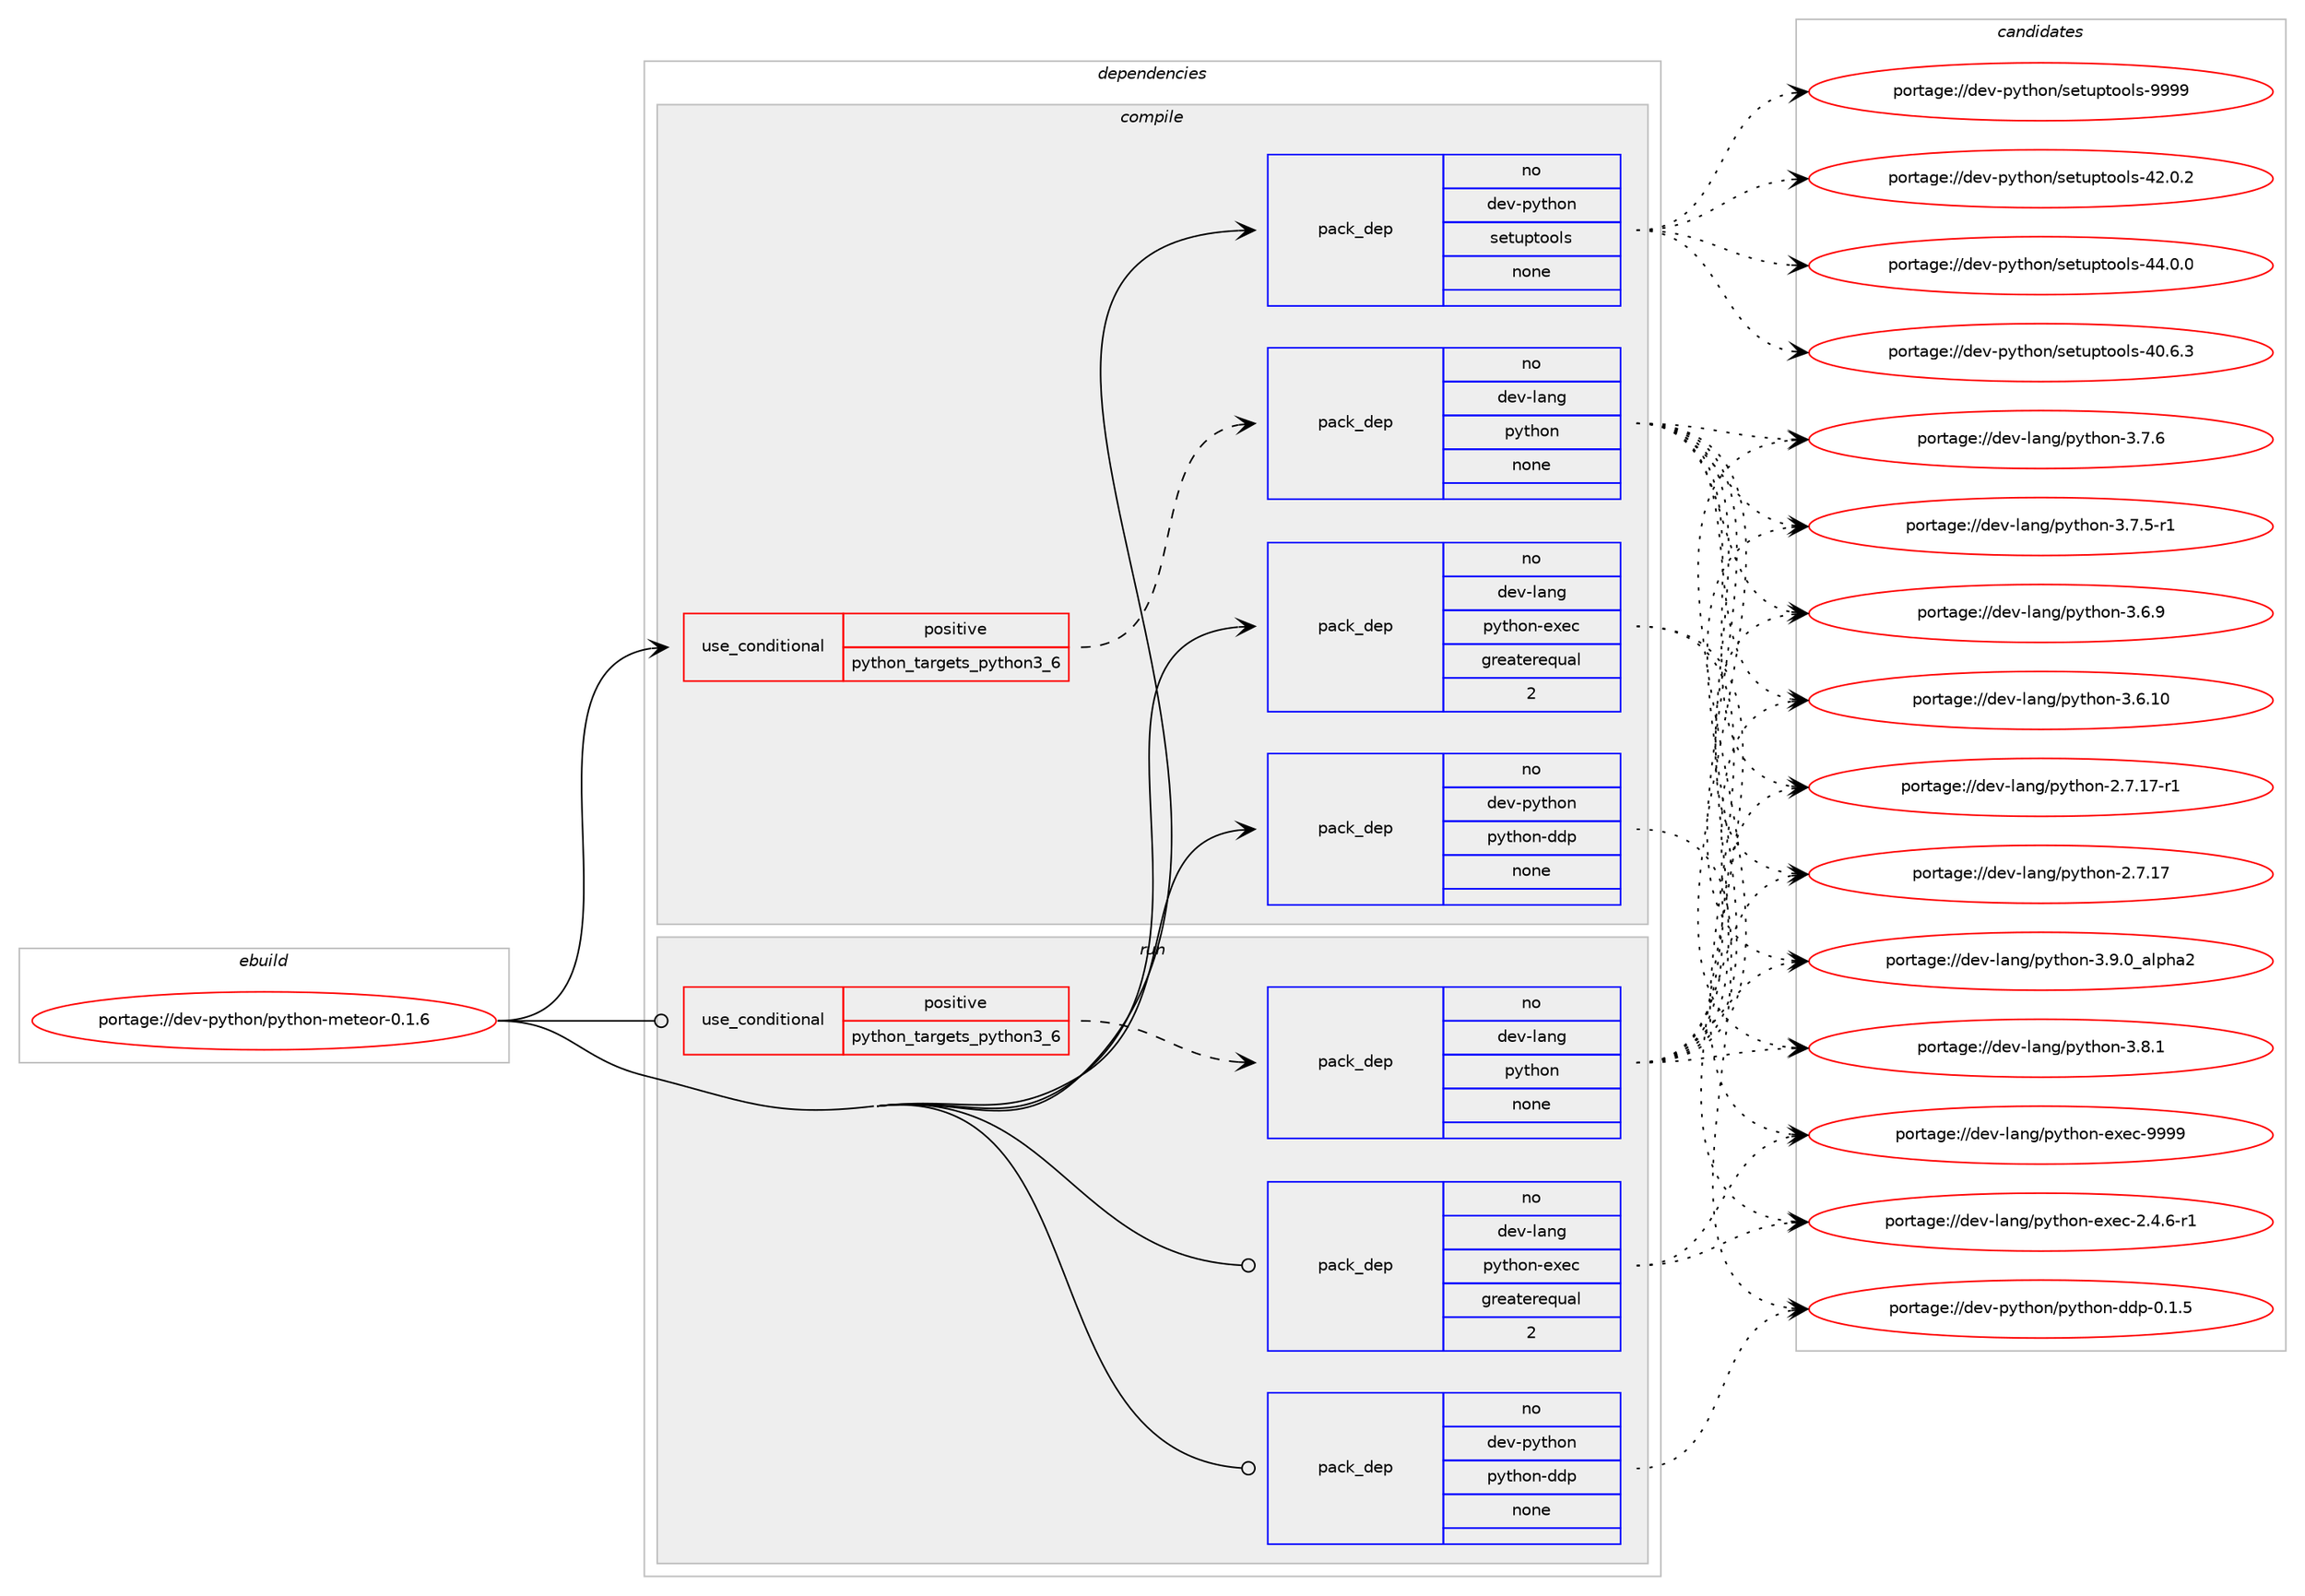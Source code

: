 digraph prolog {

# *************
# Graph options
# *************

newrank=true;
concentrate=true;
compound=true;
graph [rankdir=LR,fontname=Helvetica,fontsize=10,ranksep=1.5];#, ranksep=2.5, nodesep=0.2];
edge  [arrowhead=vee];
node  [fontname=Helvetica,fontsize=10];

# **********
# The ebuild
# **********

subgraph cluster_leftcol {
color=gray;
rank=same;
label=<<i>ebuild</i>>;
id [label="portage://dev-python/python-meteor-0.1.6", color=red, width=4, href="../dev-python/python-meteor-0.1.6.svg"];
}

# ****************
# The dependencies
# ****************

subgraph cluster_midcol {
color=gray;
label=<<i>dependencies</i>>;
subgraph cluster_compile {
fillcolor="#eeeeee";
style=filled;
label=<<i>compile</i>>;
subgraph cond107659 {
dependency431635 [label=<<TABLE BORDER="0" CELLBORDER="1" CELLSPACING="0" CELLPADDING="4"><TR><TD ROWSPAN="3" CELLPADDING="10">use_conditional</TD></TR><TR><TD>positive</TD></TR><TR><TD>python_targets_python3_6</TD></TR></TABLE>>, shape=none, color=red];
subgraph pack319061 {
dependency431636 [label=<<TABLE BORDER="0" CELLBORDER="1" CELLSPACING="0" CELLPADDING="4" WIDTH="220"><TR><TD ROWSPAN="6" CELLPADDING="30">pack_dep</TD></TR><TR><TD WIDTH="110">no</TD></TR><TR><TD>dev-lang</TD></TR><TR><TD>python</TD></TR><TR><TD>none</TD></TR><TR><TD></TD></TR></TABLE>>, shape=none, color=blue];
}
dependency431635:e -> dependency431636:w [weight=20,style="dashed",arrowhead="vee"];
}
id:e -> dependency431635:w [weight=20,style="solid",arrowhead="vee"];
subgraph pack319062 {
dependency431637 [label=<<TABLE BORDER="0" CELLBORDER="1" CELLSPACING="0" CELLPADDING="4" WIDTH="220"><TR><TD ROWSPAN="6" CELLPADDING="30">pack_dep</TD></TR><TR><TD WIDTH="110">no</TD></TR><TR><TD>dev-lang</TD></TR><TR><TD>python-exec</TD></TR><TR><TD>greaterequal</TD></TR><TR><TD>2</TD></TR></TABLE>>, shape=none, color=blue];
}
id:e -> dependency431637:w [weight=20,style="solid",arrowhead="vee"];
subgraph pack319063 {
dependency431638 [label=<<TABLE BORDER="0" CELLBORDER="1" CELLSPACING="0" CELLPADDING="4" WIDTH="220"><TR><TD ROWSPAN="6" CELLPADDING="30">pack_dep</TD></TR><TR><TD WIDTH="110">no</TD></TR><TR><TD>dev-python</TD></TR><TR><TD>python-ddp</TD></TR><TR><TD>none</TD></TR><TR><TD></TD></TR></TABLE>>, shape=none, color=blue];
}
id:e -> dependency431638:w [weight=20,style="solid",arrowhead="vee"];
subgraph pack319064 {
dependency431639 [label=<<TABLE BORDER="0" CELLBORDER="1" CELLSPACING="0" CELLPADDING="4" WIDTH="220"><TR><TD ROWSPAN="6" CELLPADDING="30">pack_dep</TD></TR><TR><TD WIDTH="110">no</TD></TR><TR><TD>dev-python</TD></TR><TR><TD>setuptools</TD></TR><TR><TD>none</TD></TR><TR><TD></TD></TR></TABLE>>, shape=none, color=blue];
}
id:e -> dependency431639:w [weight=20,style="solid",arrowhead="vee"];
}
subgraph cluster_compileandrun {
fillcolor="#eeeeee";
style=filled;
label=<<i>compile and run</i>>;
}
subgraph cluster_run {
fillcolor="#eeeeee";
style=filled;
label=<<i>run</i>>;
subgraph cond107660 {
dependency431640 [label=<<TABLE BORDER="0" CELLBORDER="1" CELLSPACING="0" CELLPADDING="4"><TR><TD ROWSPAN="3" CELLPADDING="10">use_conditional</TD></TR><TR><TD>positive</TD></TR><TR><TD>python_targets_python3_6</TD></TR></TABLE>>, shape=none, color=red];
subgraph pack319065 {
dependency431641 [label=<<TABLE BORDER="0" CELLBORDER="1" CELLSPACING="0" CELLPADDING="4" WIDTH="220"><TR><TD ROWSPAN="6" CELLPADDING="30">pack_dep</TD></TR><TR><TD WIDTH="110">no</TD></TR><TR><TD>dev-lang</TD></TR><TR><TD>python</TD></TR><TR><TD>none</TD></TR><TR><TD></TD></TR></TABLE>>, shape=none, color=blue];
}
dependency431640:e -> dependency431641:w [weight=20,style="dashed",arrowhead="vee"];
}
id:e -> dependency431640:w [weight=20,style="solid",arrowhead="odot"];
subgraph pack319066 {
dependency431642 [label=<<TABLE BORDER="0" CELLBORDER="1" CELLSPACING="0" CELLPADDING="4" WIDTH="220"><TR><TD ROWSPAN="6" CELLPADDING="30">pack_dep</TD></TR><TR><TD WIDTH="110">no</TD></TR><TR><TD>dev-lang</TD></TR><TR><TD>python-exec</TD></TR><TR><TD>greaterequal</TD></TR><TR><TD>2</TD></TR></TABLE>>, shape=none, color=blue];
}
id:e -> dependency431642:w [weight=20,style="solid",arrowhead="odot"];
subgraph pack319067 {
dependency431643 [label=<<TABLE BORDER="0" CELLBORDER="1" CELLSPACING="0" CELLPADDING="4" WIDTH="220"><TR><TD ROWSPAN="6" CELLPADDING="30">pack_dep</TD></TR><TR><TD WIDTH="110">no</TD></TR><TR><TD>dev-python</TD></TR><TR><TD>python-ddp</TD></TR><TR><TD>none</TD></TR><TR><TD></TD></TR></TABLE>>, shape=none, color=blue];
}
id:e -> dependency431643:w [weight=20,style="solid",arrowhead="odot"];
}
}

# **************
# The candidates
# **************

subgraph cluster_choices {
rank=same;
color=gray;
label=<<i>candidates</i>>;

subgraph choice319061 {
color=black;
nodesep=1;
choice10010111845108971101034711212111610411111045514657464895971081121049750 [label="portage://dev-lang/python-3.9.0_alpha2", color=red, width=4,href="../dev-lang/python-3.9.0_alpha2.svg"];
choice100101118451089711010347112121116104111110455146564649 [label="portage://dev-lang/python-3.8.1", color=red, width=4,href="../dev-lang/python-3.8.1.svg"];
choice100101118451089711010347112121116104111110455146554654 [label="portage://dev-lang/python-3.7.6", color=red, width=4,href="../dev-lang/python-3.7.6.svg"];
choice1001011184510897110103471121211161041111104551465546534511449 [label="portage://dev-lang/python-3.7.5-r1", color=red, width=4,href="../dev-lang/python-3.7.5-r1.svg"];
choice100101118451089711010347112121116104111110455146544657 [label="portage://dev-lang/python-3.6.9", color=red, width=4,href="../dev-lang/python-3.6.9.svg"];
choice10010111845108971101034711212111610411111045514654464948 [label="portage://dev-lang/python-3.6.10", color=red, width=4,href="../dev-lang/python-3.6.10.svg"];
choice100101118451089711010347112121116104111110455046554649554511449 [label="portage://dev-lang/python-2.7.17-r1", color=red, width=4,href="../dev-lang/python-2.7.17-r1.svg"];
choice10010111845108971101034711212111610411111045504655464955 [label="portage://dev-lang/python-2.7.17", color=red, width=4,href="../dev-lang/python-2.7.17.svg"];
dependency431636:e -> choice10010111845108971101034711212111610411111045514657464895971081121049750:w [style=dotted,weight="100"];
dependency431636:e -> choice100101118451089711010347112121116104111110455146564649:w [style=dotted,weight="100"];
dependency431636:e -> choice100101118451089711010347112121116104111110455146554654:w [style=dotted,weight="100"];
dependency431636:e -> choice1001011184510897110103471121211161041111104551465546534511449:w [style=dotted,weight="100"];
dependency431636:e -> choice100101118451089711010347112121116104111110455146544657:w [style=dotted,weight="100"];
dependency431636:e -> choice10010111845108971101034711212111610411111045514654464948:w [style=dotted,weight="100"];
dependency431636:e -> choice100101118451089711010347112121116104111110455046554649554511449:w [style=dotted,weight="100"];
dependency431636:e -> choice10010111845108971101034711212111610411111045504655464955:w [style=dotted,weight="100"];
}
subgraph choice319062 {
color=black;
nodesep=1;
choice10010111845108971101034711212111610411111045101120101994557575757 [label="portage://dev-lang/python-exec-9999", color=red, width=4,href="../dev-lang/python-exec-9999.svg"];
choice10010111845108971101034711212111610411111045101120101994550465246544511449 [label="portage://dev-lang/python-exec-2.4.6-r1", color=red, width=4,href="../dev-lang/python-exec-2.4.6-r1.svg"];
dependency431637:e -> choice10010111845108971101034711212111610411111045101120101994557575757:w [style=dotted,weight="100"];
dependency431637:e -> choice10010111845108971101034711212111610411111045101120101994550465246544511449:w [style=dotted,weight="100"];
}
subgraph choice319063 {
color=black;
nodesep=1;
choice100101118451121211161041111104711212111610411111045100100112454846494653 [label="portage://dev-python/python-ddp-0.1.5", color=red, width=4,href="../dev-python/python-ddp-0.1.5.svg"];
dependency431638:e -> choice100101118451121211161041111104711212111610411111045100100112454846494653:w [style=dotted,weight="100"];
}
subgraph choice319064 {
color=black;
nodesep=1;
choice10010111845112121116104111110471151011161171121161111111081154557575757 [label="portage://dev-python/setuptools-9999", color=red, width=4,href="../dev-python/setuptools-9999.svg"];
choice100101118451121211161041111104711510111611711211611111110811545525246484648 [label="portage://dev-python/setuptools-44.0.0", color=red, width=4,href="../dev-python/setuptools-44.0.0.svg"];
choice100101118451121211161041111104711510111611711211611111110811545525046484650 [label="portage://dev-python/setuptools-42.0.2", color=red, width=4,href="../dev-python/setuptools-42.0.2.svg"];
choice100101118451121211161041111104711510111611711211611111110811545524846544651 [label="portage://dev-python/setuptools-40.6.3", color=red, width=4,href="../dev-python/setuptools-40.6.3.svg"];
dependency431639:e -> choice10010111845112121116104111110471151011161171121161111111081154557575757:w [style=dotted,weight="100"];
dependency431639:e -> choice100101118451121211161041111104711510111611711211611111110811545525246484648:w [style=dotted,weight="100"];
dependency431639:e -> choice100101118451121211161041111104711510111611711211611111110811545525046484650:w [style=dotted,weight="100"];
dependency431639:e -> choice100101118451121211161041111104711510111611711211611111110811545524846544651:w [style=dotted,weight="100"];
}
subgraph choice319065 {
color=black;
nodesep=1;
choice10010111845108971101034711212111610411111045514657464895971081121049750 [label="portage://dev-lang/python-3.9.0_alpha2", color=red, width=4,href="../dev-lang/python-3.9.0_alpha2.svg"];
choice100101118451089711010347112121116104111110455146564649 [label="portage://dev-lang/python-3.8.1", color=red, width=4,href="../dev-lang/python-3.8.1.svg"];
choice100101118451089711010347112121116104111110455146554654 [label="portage://dev-lang/python-3.7.6", color=red, width=4,href="../dev-lang/python-3.7.6.svg"];
choice1001011184510897110103471121211161041111104551465546534511449 [label="portage://dev-lang/python-3.7.5-r1", color=red, width=4,href="../dev-lang/python-3.7.5-r1.svg"];
choice100101118451089711010347112121116104111110455146544657 [label="portage://dev-lang/python-3.6.9", color=red, width=4,href="../dev-lang/python-3.6.9.svg"];
choice10010111845108971101034711212111610411111045514654464948 [label="portage://dev-lang/python-3.6.10", color=red, width=4,href="../dev-lang/python-3.6.10.svg"];
choice100101118451089711010347112121116104111110455046554649554511449 [label="portage://dev-lang/python-2.7.17-r1", color=red, width=4,href="../dev-lang/python-2.7.17-r1.svg"];
choice10010111845108971101034711212111610411111045504655464955 [label="portage://dev-lang/python-2.7.17", color=red, width=4,href="../dev-lang/python-2.7.17.svg"];
dependency431641:e -> choice10010111845108971101034711212111610411111045514657464895971081121049750:w [style=dotted,weight="100"];
dependency431641:e -> choice100101118451089711010347112121116104111110455146564649:w [style=dotted,weight="100"];
dependency431641:e -> choice100101118451089711010347112121116104111110455146554654:w [style=dotted,weight="100"];
dependency431641:e -> choice1001011184510897110103471121211161041111104551465546534511449:w [style=dotted,weight="100"];
dependency431641:e -> choice100101118451089711010347112121116104111110455146544657:w [style=dotted,weight="100"];
dependency431641:e -> choice10010111845108971101034711212111610411111045514654464948:w [style=dotted,weight="100"];
dependency431641:e -> choice100101118451089711010347112121116104111110455046554649554511449:w [style=dotted,weight="100"];
dependency431641:e -> choice10010111845108971101034711212111610411111045504655464955:w [style=dotted,weight="100"];
}
subgraph choice319066 {
color=black;
nodesep=1;
choice10010111845108971101034711212111610411111045101120101994557575757 [label="portage://dev-lang/python-exec-9999", color=red, width=4,href="../dev-lang/python-exec-9999.svg"];
choice10010111845108971101034711212111610411111045101120101994550465246544511449 [label="portage://dev-lang/python-exec-2.4.6-r1", color=red, width=4,href="../dev-lang/python-exec-2.4.6-r1.svg"];
dependency431642:e -> choice10010111845108971101034711212111610411111045101120101994557575757:w [style=dotted,weight="100"];
dependency431642:e -> choice10010111845108971101034711212111610411111045101120101994550465246544511449:w [style=dotted,weight="100"];
}
subgraph choice319067 {
color=black;
nodesep=1;
choice100101118451121211161041111104711212111610411111045100100112454846494653 [label="portage://dev-python/python-ddp-0.1.5", color=red, width=4,href="../dev-python/python-ddp-0.1.5.svg"];
dependency431643:e -> choice100101118451121211161041111104711212111610411111045100100112454846494653:w [style=dotted,weight="100"];
}
}

}
